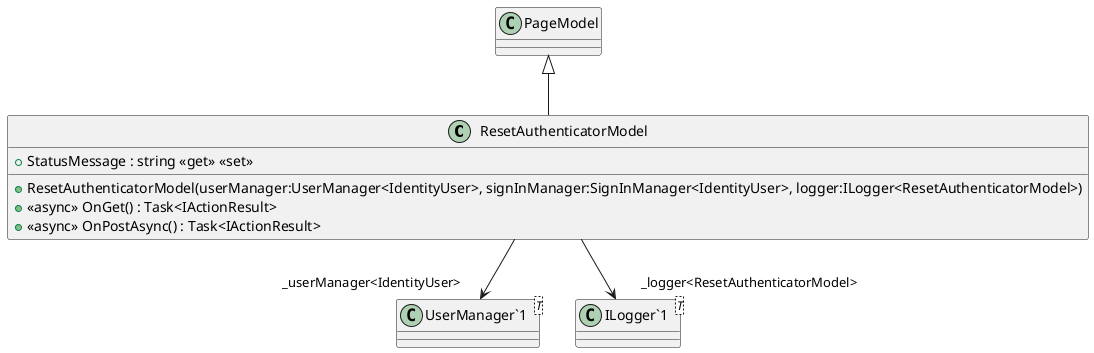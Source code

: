@startuml
class ResetAuthenticatorModel {
    + ResetAuthenticatorModel(userManager:UserManager<IdentityUser>, signInManager:SignInManager<IdentityUser>, logger:ILogger<ResetAuthenticatorModel>)
    + StatusMessage : string <<get>> <<set>>
    + <<async>> OnGet() : Task<IActionResult>
    + <<async>> OnPostAsync() : Task<IActionResult>
}
class "UserManager`1"<T> {
}
class "ILogger`1"<T> {
}
PageModel <|-- ResetAuthenticatorModel
ResetAuthenticatorModel --> "_userManager<IdentityUser>" "UserManager`1"
ResetAuthenticatorModel --> "_logger<ResetAuthenticatorModel>" "ILogger`1"
@enduml
